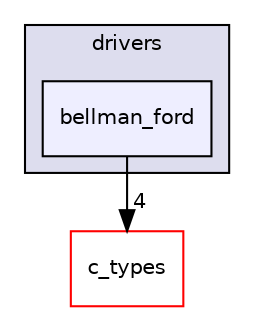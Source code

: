 digraph "bellman_ford" {
  compound=true
  node [ fontsize="10", fontname="Helvetica"];
  edge [ labelfontsize="10", labelfontname="Helvetica"];
  subgraph clusterdir_4fe5cf12322eb0f9892753dc20f1484c {
    graph [ bgcolor="#ddddee", pencolor="black", label="drivers" fontname="Helvetica", fontsize="10", URL="dir_4fe5cf12322eb0f9892753dc20f1484c.html"]
  dir_8af2151eac04c9a3887554d54ae7b38c [shape=box, label="bellman_ford", style="filled", fillcolor="#eeeeff", pencolor="black", URL="dir_8af2151eac04c9a3887554d54ae7b38c.html"];
  }
  dir_d5995d5871f728649bd47ea0d6428e03 [shape=box label="c_types" fillcolor="white" style="filled" color="red" URL="dir_d5995d5871f728649bd47ea0d6428e03.html"];
  dir_8af2151eac04c9a3887554d54ae7b38c->dir_d5995d5871f728649bd47ea0d6428e03 [headlabel="4", labeldistance=1.5 headhref="dir_000019_000023.html"];
}
